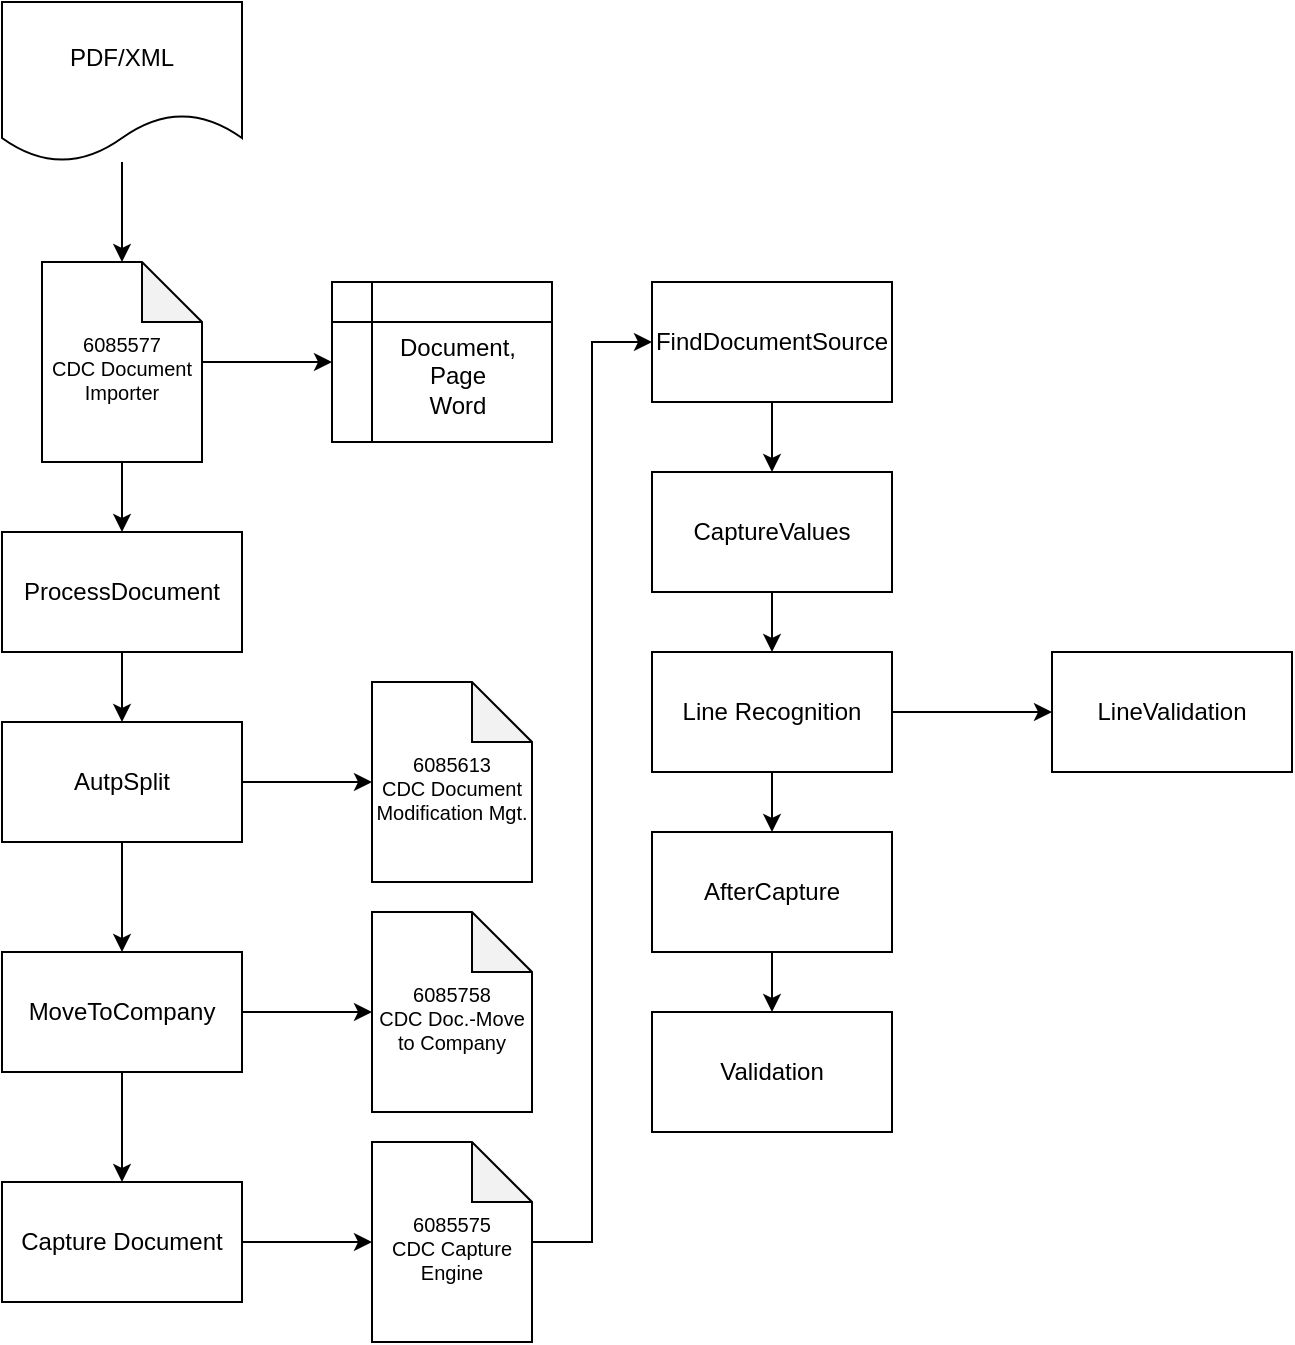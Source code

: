 <mxfile version="10.9.7" type="github"><diagram id="GH-C2xWyq42NBRDlyqq4" name="Page-1"><mxGraphModel dx="1422" dy="764" grid="1" gridSize="10" guides="1" tooltips="1" connect="1" arrows="1" fold="1" page="1" pageScale="1" pageWidth="827" pageHeight="1169" math="0" shadow="0"><root><mxCell id="0"/><mxCell id="1" parent="0"/><mxCell id="6axuiQ7hBYvX1UgAyXx1-15" value="" style="edgeStyle=orthogonalEdgeStyle;rounded=0;orthogonalLoop=1;jettySize=auto;html=1;" parent="1" source="6axuiQ7hBYvX1UgAyXx1-1" target="6axuiQ7hBYvX1UgAyXx1-14" edge="1"><mxGeometry relative="1" as="geometry"/></mxCell><mxCell id="6axuiQ7hBYvX1UgAyXx1-1" value="ProcessDocument" style="rounded=0;whiteSpace=wrap;html=1;" parent="1" vertex="1"><mxGeometry x="165" y="320" width="120" height="60" as="geometry"/></mxCell><mxCell id="6axuiQ7hBYvX1UgAyXx1-48" value="" style="edgeStyle=orthogonalEdgeStyle;rounded=0;orthogonalLoop=1;jettySize=auto;html=1;fontSize=10;" parent="1" source="6axuiQ7hBYvX1UgAyXx1-2" target="6axuiQ7hBYvX1UgAyXx1-43" edge="1"><mxGeometry relative="1" as="geometry"/></mxCell><mxCell id="6axuiQ7hBYvX1UgAyXx1-2" value="PDF/XML" style="shape=document;whiteSpace=wrap;html=1;boundedLbl=1;" parent="1" vertex="1"><mxGeometry x="165" y="55" width="120" height="80" as="geometry"/></mxCell><mxCell id="6axuiQ7hBYvX1UgAyXx1-5" value="Document,&lt;br&gt;Page&lt;br&gt;Word" style="shape=internalStorage;whiteSpace=wrap;html=1;backgroundOutline=1;verticalAlign=middle;spacingTop=14;spacingLeft=16;" parent="1" vertex="1"><mxGeometry x="330" y="195" width="110" height="80" as="geometry"/></mxCell><mxCell id="6axuiQ7hBYvX1UgAyXx1-24" value="" style="edgeStyle=orthogonalEdgeStyle;rounded=0;orthogonalLoop=1;jettySize=auto;html=1;fontSize=10;" parent="1" source="6axuiQ7hBYvX1UgAyXx1-14" target="6axuiQ7hBYvX1UgAyXx1-21" edge="1"><mxGeometry relative="1" as="geometry"/></mxCell><mxCell id="6axuiQ7hBYvX1UgAyXx1-14" value="AutpSplit" style="rounded=0;whiteSpace=wrap;html=1;" parent="1" vertex="1"><mxGeometry x="165" y="415" width="120" height="60" as="geometry"/></mxCell><mxCell id="6axuiQ7hBYvX1UgAyXx1-16" value="6085613&lt;br style=&quot;font-size: 10px;&quot;&gt;CDC Document Modification Mgt." style="shape=note;whiteSpace=wrap;html=1;backgroundOutline=1;darkOpacity=0.05;fontSize=10;spacingTop=6;" parent="1" vertex="1"><mxGeometry x="350" y="395" width="80" height="100" as="geometry"/></mxCell><mxCell id="6axuiQ7hBYvX1UgAyXx1-20" value="" style="endArrow=classic;html=1;fontSize=10;entryX=0;entryY=0.5;entryDx=0;entryDy=0;entryPerimeter=0;exitX=1;exitY=0.5;exitDx=0;exitDy=0;startArrow=none;startFill=0;endFill=1;" parent="1" source="6axuiQ7hBYvX1UgAyXx1-14" target="6axuiQ7hBYvX1UgAyXx1-16" edge="1"><mxGeometry width="50" height="50" relative="1" as="geometry"><mxPoint x="210" y="620" as="sourcePoint"/><mxPoint x="260" y="570" as="targetPoint"/></mxGeometry></mxCell><mxCell id="6axuiQ7hBYvX1UgAyXx1-27" value="" style="edgeStyle=orthogonalEdgeStyle;rounded=0;orthogonalLoop=1;jettySize=auto;html=1;fontSize=10;" parent="1" source="6axuiQ7hBYvX1UgAyXx1-21" target="6axuiQ7hBYvX1UgAyXx1-25" edge="1"><mxGeometry relative="1" as="geometry"/></mxCell><mxCell id="6axuiQ7hBYvX1UgAyXx1-21" value="MoveToCompany" style="rounded=0;whiteSpace=wrap;html=1;" parent="1" vertex="1"><mxGeometry x="165" y="530" width="120" height="60" as="geometry"/></mxCell><mxCell id="6axuiQ7hBYvX1UgAyXx1-22" value="6085758&lt;br&gt;CDC Doc.-Move to Company" style="shape=note;whiteSpace=wrap;html=1;backgroundOutline=1;darkOpacity=0.05;fontSize=10;spacingTop=6;" parent="1" vertex="1"><mxGeometry x="350" y="510" width="80" height="100" as="geometry"/></mxCell><mxCell id="6axuiQ7hBYvX1UgAyXx1-23" value="" style="endArrow=classic;html=1;fontSize=10;entryX=0;entryY=0.5;entryDx=0;entryDy=0;entryPerimeter=0;exitX=1;exitY=0.5;exitDx=0;exitDy=0;endFill=1;" parent="1" source="6axuiQ7hBYvX1UgAyXx1-21" target="6axuiQ7hBYvX1UgAyXx1-22" edge="1"><mxGeometry width="50" height="50" relative="1" as="geometry"><mxPoint x="330" y="630" as="sourcePoint"/><mxPoint x="410" y="630" as="targetPoint"/></mxGeometry></mxCell><mxCell id="6axuiQ7hBYvX1UgAyXx1-33" value="" style="edgeStyle=orthogonalEdgeStyle;rounded=0;orthogonalLoop=1;jettySize=auto;html=1;fontSize=10;" parent="1" source="6axuiQ7hBYvX1UgAyXx1-25" target="6axuiQ7hBYvX1UgAyXx1-26" edge="1"><mxGeometry relative="1" as="geometry"/></mxCell><mxCell id="6axuiQ7hBYvX1UgAyXx1-25" value="Capture Document" style="rounded=0;whiteSpace=wrap;html=1;" parent="1" vertex="1"><mxGeometry x="165" y="645" width="120" height="60" as="geometry"/></mxCell><mxCell id="6axuiQ7hBYvX1UgAyXx1-35" value="" style="edgeStyle=orthogonalEdgeStyle;rounded=0;orthogonalLoop=1;jettySize=auto;html=1;fontSize=10;entryX=0;entryY=0.5;entryDx=0;entryDy=0;" parent="1" source="6axuiQ7hBYvX1UgAyXx1-26" target="6axuiQ7hBYvX1UgAyXx1-34" edge="1"><mxGeometry relative="1" as="geometry"/></mxCell><mxCell id="6axuiQ7hBYvX1UgAyXx1-26" value="6085575&lt;br&gt;CDC Capture Engine" style="shape=note;whiteSpace=wrap;html=1;backgroundOutline=1;darkOpacity=0.05;fontSize=10;spacingTop=6;" parent="1" vertex="1"><mxGeometry x="350" y="625" width="80" height="100" as="geometry"/></mxCell><mxCell id="6axuiQ7hBYvX1UgAyXx1-37" value="" style="edgeStyle=orthogonalEdgeStyle;rounded=0;orthogonalLoop=1;jettySize=auto;html=1;fontSize=10;" parent="1" source="6axuiQ7hBYvX1UgAyXx1-34" target="6axuiQ7hBYvX1UgAyXx1-36" edge="1"><mxGeometry relative="1" as="geometry"/></mxCell><mxCell id="6axuiQ7hBYvX1UgAyXx1-34" value="FindDocumentSource" style="rounded=0;whiteSpace=wrap;html=1;" parent="1" vertex="1"><mxGeometry x="490" y="195" width="120" height="60" as="geometry"/></mxCell><mxCell id="6axuiQ7hBYvX1UgAyXx1-39" value="" style="edgeStyle=orthogonalEdgeStyle;rounded=0;orthogonalLoop=1;jettySize=auto;html=1;fontSize=10;" parent="1" source="6axuiQ7hBYvX1UgAyXx1-36" target="6axuiQ7hBYvX1UgAyXx1-38" edge="1"><mxGeometry relative="1" as="geometry"/></mxCell><mxCell id="6axuiQ7hBYvX1UgAyXx1-36" value="CaptureValues" style="rounded=0;whiteSpace=wrap;html=1;" parent="1" vertex="1"><mxGeometry x="490" y="290" width="120" height="60" as="geometry"/></mxCell><mxCell id="6axuiQ7hBYvX1UgAyXx1-51" value="" style="edgeStyle=orthogonalEdgeStyle;rounded=0;orthogonalLoop=1;jettySize=auto;html=1;fontSize=10;" parent="1" source="6axuiQ7hBYvX1UgAyXx1-38" target="6axuiQ7hBYvX1UgAyXx1-50" edge="1"><mxGeometry relative="1" as="geometry"/></mxCell><mxCell id="6axuiQ7hBYvX1UgAyXx1-55" value="" style="edgeStyle=orthogonalEdgeStyle;rounded=0;orthogonalLoop=1;jettySize=auto;html=1;startArrow=none;startFill=0;endArrow=classic;endFill=1;fontSize=10;" parent="1" source="6axuiQ7hBYvX1UgAyXx1-38" target="6axuiQ7hBYvX1UgAyXx1-54" edge="1"><mxGeometry relative="1" as="geometry"/></mxCell><mxCell id="6axuiQ7hBYvX1UgAyXx1-38" value="Line Recognition" style="rounded=0;whiteSpace=wrap;html=1;" parent="1" vertex="1"><mxGeometry x="490" y="380" width="120" height="60" as="geometry"/></mxCell><mxCell id="6axuiQ7hBYvX1UgAyXx1-54" value="LineValidation" style="rounded=0;whiteSpace=wrap;html=1;" parent="1" vertex="1"><mxGeometry x="690" y="380" width="120" height="60" as="geometry"/></mxCell><mxCell id="6axuiQ7hBYvX1UgAyXx1-47" value="" style="edgeStyle=orthogonalEdgeStyle;rounded=0;orthogonalLoop=1;jettySize=auto;html=1;fontSize=10;" parent="1" source="6axuiQ7hBYvX1UgAyXx1-43" target="6axuiQ7hBYvX1UgAyXx1-5" edge="1"><mxGeometry relative="1" as="geometry"/></mxCell><mxCell id="6axuiQ7hBYvX1UgAyXx1-49" value="" style="edgeStyle=orthogonalEdgeStyle;rounded=0;orthogonalLoop=1;jettySize=auto;html=1;fontSize=10;" parent="1" source="6axuiQ7hBYvX1UgAyXx1-43" target="6axuiQ7hBYvX1UgAyXx1-1" edge="1"><mxGeometry relative="1" as="geometry"/></mxCell><mxCell id="6axuiQ7hBYvX1UgAyXx1-43" value="6085577&lt;br&gt;CDC Document Importer" style="shape=note;whiteSpace=wrap;html=1;backgroundOutline=1;darkOpacity=0.05;fontSize=10;spacingTop=6;" parent="1" vertex="1"><mxGeometry x="185" y="185" width="80" height="100" as="geometry"/></mxCell><mxCell id="6axuiQ7hBYvX1UgAyXx1-53" value="" style="edgeStyle=orthogonalEdgeStyle;rounded=0;orthogonalLoop=1;jettySize=auto;html=1;fontSize=10;" parent="1" source="6axuiQ7hBYvX1UgAyXx1-50" target="6axuiQ7hBYvX1UgAyXx1-52" edge="1"><mxGeometry relative="1" as="geometry"/></mxCell><mxCell id="6axuiQ7hBYvX1UgAyXx1-50" value="AfterCapture" style="rounded=0;whiteSpace=wrap;html=1;" parent="1" vertex="1"><mxGeometry x="490" y="470" width="120" height="60" as="geometry"/></mxCell><mxCell id="6axuiQ7hBYvX1UgAyXx1-52" value="Validation" style="rounded=0;whiteSpace=wrap;html=1;" parent="1" vertex="1"><mxGeometry x="490" y="560" width="120" height="60" as="geometry"/></mxCell></root></mxGraphModel></diagram></mxfile>